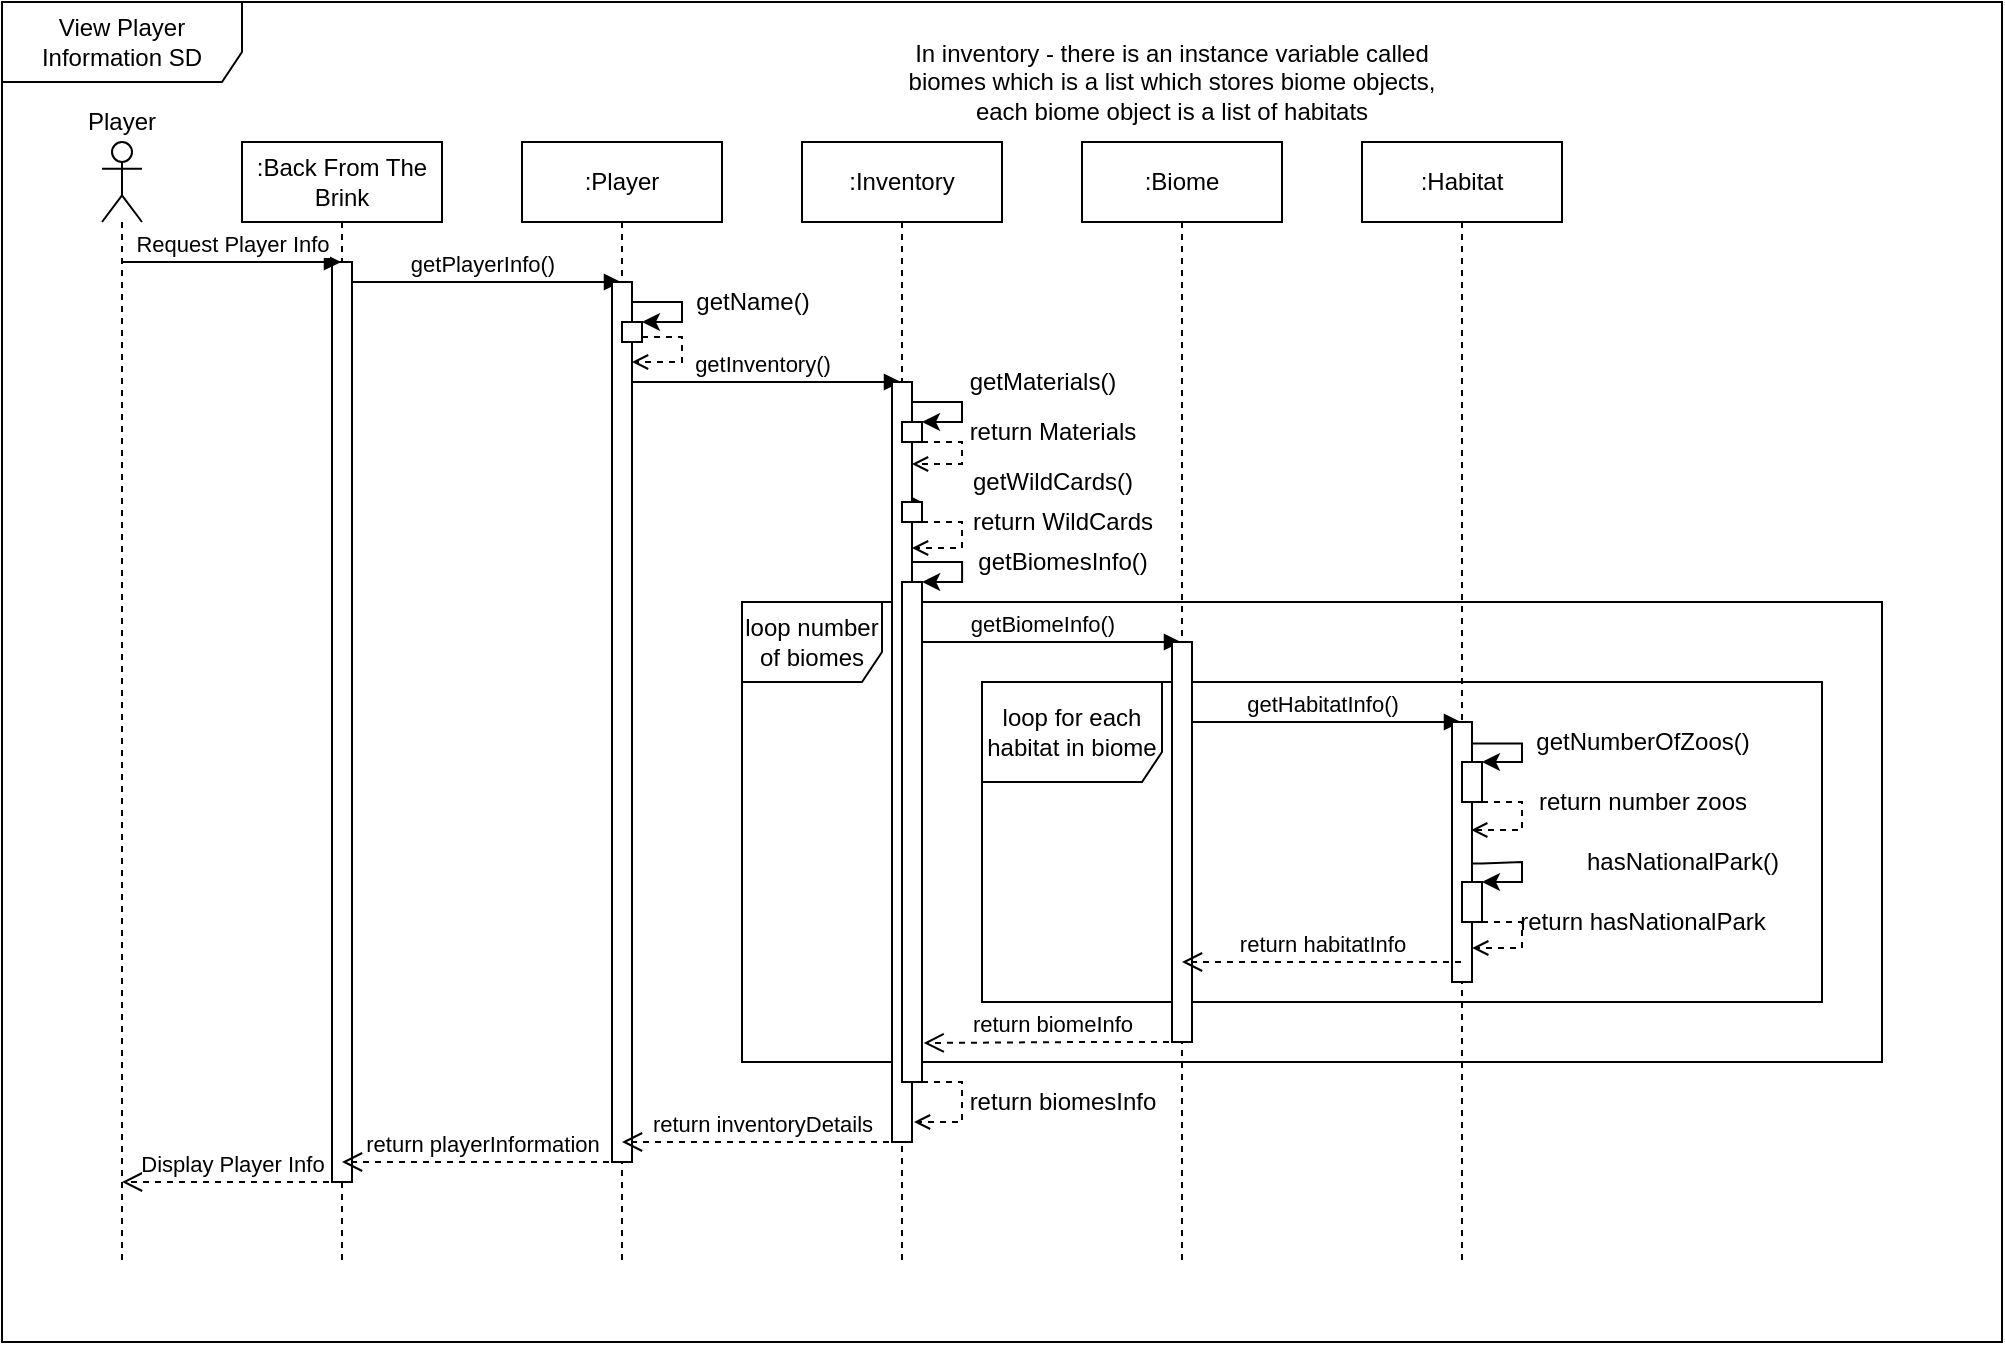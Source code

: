 <mxfile version="13.10.8" type="device"><diagram id="ssxtzul3MrH_a-VUQCv8" name="Page-1"><mxGraphModel dx="665" dy="1467" grid="1" gridSize="10" guides="1" tooltips="1" connect="1" arrows="1" fold="1" page="1" pageScale="1" pageWidth="827" pageHeight="1169" math="0" shadow="0"><root><mxCell id="0"/><mxCell id="1" parent="0"/><mxCell id="PecJKs2oapgsShI88eAS-20" value="loop for each habitat in biome" style="shape=umlFrame;whiteSpace=wrap;html=1;width=90;height=50;" parent="1" vertex="1"><mxGeometry x="570" y="230" width="420" height="160" as="geometry"/></mxCell><mxCell id="PecJKs2oapgsShI88eAS-19" value="loop number of biomes" style="shape=umlFrame;whiteSpace=wrap;html=1;width=70;height=40;" parent="1" vertex="1"><mxGeometry x="450" y="190" width="570" height="230" as="geometry"/></mxCell><mxCell id="PecJKs2oapgsShI88eAS-25" value="View Player Information SD" style="shape=umlFrame;whiteSpace=wrap;html=1;width=120;height=40;" parent="1" vertex="1"><mxGeometry x="80" y="-110" width="1000" height="670" as="geometry"/></mxCell><mxCell id="yDcuYn_vrPAPysd2zKXM-14" value="getPlayerInfo()" style="html=1;verticalAlign=bottom;endArrow=block;" parent="1" source="yDcuYn_vrPAPysd2zKXM-4" target="yDcuYn_vrPAPysd2zKXM-5" edge="1"><mxGeometry width="80" relative="1" as="geometry"><mxPoint x="149.5" y="30" as="sourcePoint"/><mxPoint x="259.5" y="30" as="targetPoint"/><Array as="points"><mxPoint x="250" y="30"/></Array></mxGeometry></mxCell><mxCell id="yDcuYn_vrPAPysd2zKXM-19" value="getInventory()" style="html=1;verticalAlign=bottom;endArrow=block;" parent="1" source="yDcuYn_vrPAPysd2zKXM-5" target="yDcuYn_vrPAPysd2zKXM-6" edge="1"><mxGeometry width="80" relative="1" as="geometry"><mxPoint x="400" y="70" as="sourcePoint"/><mxPoint x="410" y="100" as="targetPoint"/><Array as="points"><mxPoint x="500" y="80"/></Array></mxGeometry></mxCell><mxCell id="yDcuYn_vrPAPysd2zKXM-68" value="getHabitatInfo()" style="html=1;verticalAlign=bottom;endArrow=block;" parent="1" source="yDcuYn_vrPAPysd2zKXM-53" target="yDcuYn_vrPAPysd2zKXM-65" edge="1"><mxGeometry width="80" relative="1" as="geometry"><mxPoint x="550" y="180" as="sourcePoint"/><mxPoint x="630" y="180" as="targetPoint"/><Array as="points"><mxPoint x="740" y="250"/></Array></mxGeometry></mxCell><mxCell id="yDcuYn_vrPAPysd2zKXM-59" value="getBiomeInfo()" style="html=1;verticalAlign=bottom;endArrow=block;" parent="1" source="yDcuYn_vrPAPysd2zKXM-6" target="yDcuYn_vrPAPysd2zKXM-53" edge="1"><mxGeometry width="80" relative="1" as="geometry"><mxPoint x="520" y="270" as="sourcePoint"/><mxPoint x="600" y="270" as="targetPoint"/><Array as="points"><mxPoint x="600" y="210"/></Array></mxGeometry></mxCell><mxCell id="yDcuYn_vrPAPysd2zKXM-51" style="edgeStyle=orthogonalEdgeStyle;rounded=0;orthogonalLoop=1;jettySize=auto;html=1;" parent="1" edge="1"><mxGeometry relative="1" as="geometry"><mxPoint x="529.999" y="170" as="sourcePoint"/><mxPoint x="540.07" y="180" as="targetPoint"/><Array as="points"><mxPoint x="560.07" y="170"/><mxPoint x="560.07" y="180"/></Array></mxGeometry></mxCell><mxCell id="yDcuYn_vrPAPysd2zKXM-48" style="edgeStyle=orthogonalEdgeStyle;rounded=0;orthogonalLoop=1;jettySize=auto;html=1;" parent="1" source="yDcuYn_vrPAPysd2zKXM-6" edge="1"><mxGeometry relative="1" as="geometry"><mxPoint x="550" y="130" as="sourcePoint"/><mxPoint x="540" y="140" as="targetPoint"/><Array as="points"><mxPoint x="560" y="130"/><mxPoint x="560" y="140"/></Array></mxGeometry></mxCell><mxCell id="yDcuYn_vrPAPysd2zKXM-3" value="" style="shape=umlLifeline;participant=umlActor;perimeter=lifelinePerimeter;whiteSpace=wrap;html=1;container=1;collapsible=0;recursiveResize=0;verticalAlign=top;spacingTop=36;outlineConnect=0;" parent="1" vertex="1"><mxGeometry x="130" y="-40" width="20" height="560" as="geometry"/></mxCell><mxCell id="yDcuYn_vrPAPysd2zKXM-4" value=":Back From The Brink" style="shape=umlLifeline;perimeter=lifelinePerimeter;whiteSpace=wrap;html=1;container=1;collapsible=0;recursiveResize=0;outlineConnect=0;" parent="1" vertex="1"><mxGeometry x="200" y="-40" width="100" height="560" as="geometry"/></mxCell><mxCell id="yDcuYn_vrPAPysd2zKXM-7" value="" style="rounded=0;whiteSpace=wrap;html=1;" parent="yDcuYn_vrPAPysd2zKXM-4" vertex="1"><mxGeometry x="45" y="60" width="10" height="460" as="geometry"/></mxCell><mxCell id="yDcuYn_vrPAPysd2zKXM-5" value=":Player" style="shape=umlLifeline;perimeter=lifelinePerimeter;whiteSpace=wrap;html=1;container=1;collapsible=0;recursiveResize=0;outlineConnect=0;" parent="1" vertex="1"><mxGeometry x="340" y="-40" width="100" height="560" as="geometry"/></mxCell><mxCell id="yDcuYn_vrPAPysd2zKXM-9" value="" style="rounded=0;whiteSpace=wrap;html=1;" parent="yDcuYn_vrPAPysd2zKXM-5" vertex="1"><mxGeometry x="45" y="70" width="10" height="440" as="geometry"/></mxCell><mxCell id="yDcuYn_vrPAPysd2zKXM-6" value=":Inventory" style="shape=umlLifeline;perimeter=lifelinePerimeter;whiteSpace=wrap;html=1;container=1;collapsible=0;recursiveResize=0;outlineConnect=0;" parent="1" vertex="1"><mxGeometry x="480" y="-40" width="100" height="560" as="geometry"/></mxCell><mxCell id="yDcuYn_vrPAPysd2zKXM-10" value="" style="rounded=0;whiteSpace=wrap;html=1;" parent="yDcuYn_vrPAPysd2zKXM-6" vertex="1"><mxGeometry x="45" y="120" width="10" height="380" as="geometry"/></mxCell><mxCell id="yDcuYn_vrPAPysd2zKXM-49" style="edgeStyle=orthogonalEdgeStyle;rounded=0;orthogonalLoop=1;jettySize=auto;html=1;exitX=1;exitY=1;exitDx=0;exitDy=0;dashed=1;endArrow=open;endFill=0;" parent="yDcuYn_vrPAPysd2zKXM-6" source="yDcuYn_vrPAPysd2zKXM-28" edge="1"><mxGeometry relative="1" as="geometry"><mxPoint x="55" y="203" as="targetPoint"/><Array as="points"><mxPoint x="80" y="190"/><mxPoint x="80" y="203"/></Array></mxGeometry></mxCell><mxCell id="yDcuYn_vrPAPysd2zKXM-28" value="" style="rounded=0;whiteSpace=wrap;html=1;" parent="yDcuYn_vrPAPysd2zKXM-6" vertex="1"><mxGeometry x="50" y="180" width="10" height="10" as="geometry"/></mxCell><mxCell id="yDcuYn_vrPAPysd2zKXM-33" value="" style="rounded=0;whiteSpace=wrap;html=1;" parent="yDcuYn_vrPAPysd2zKXM-6" vertex="1"><mxGeometry x="50" y="220" width="10" height="250" as="geometry"/></mxCell><mxCell id="yDcuYn_vrPAPysd2zKXM-82" value="" style="endArrow=open;html=1;exitX=1;exitY=1;exitDx=0;exitDy=0;edgeStyle=orthogonalEdgeStyle;startArrow=none;startFill=0;rounded=0;dashed=1;endFill=0;" parent="yDcuYn_vrPAPysd2zKXM-6" source="yDcuYn_vrPAPysd2zKXM-33" edge="1"><mxGeometry width="50" height="50" relative="1" as="geometry"><mxPoint x="-10" y="220" as="sourcePoint"/><mxPoint x="56" y="490" as="targetPoint"/><Array as="points"><mxPoint x="80" y="470"/><mxPoint x="80" y="490"/><mxPoint x="56" y="490"/></Array></mxGeometry></mxCell><mxCell id="yDcuYn_vrPAPysd2zKXM-13" value="Request Player Info" style="html=1;verticalAlign=bottom;endArrow=block;" parent="1" source="yDcuYn_vrPAPysd2zKXM-3" target="yDcuYn_vrPAPysd2zKXM-4" edge="1"><mxGeometry width="80" relative="1" as="geometry"><mxPoint x="330" y="100" as="sourcePoint"/><mxPoint x="410" y="100" as="targetPoint"/><Array as="points"><mxPoint x="240" y="20"/></Array></mxGeometry></mxCell><mxCell id="yDcuYn_vrPAPysd2zKXM-42" style="edgeStyle=orthogonalEdgeStyle;rounded=0;orthogonalLoop=1;jettySize=auto;html=1;exitX=1;exitY=0.75;exitDx=0;exitDy=0;dashed=1;endArrow=open;endFill=0;" parent="1" source="yDcuYn_vrPAPysd2zKXM-15" edge="1"><mxGeometry relative="1" as="geometry"><mxPoint x="395" y="70" as="targetPoint"/><Array as="points"><mxPoint x="420" y="57"/><mxPoint x="420" y="70"/></Array></mxGeometry></mxCell><mxCell id="yDcuYn_vrPAPysd2zKXM-15" value="" style="rounded=0;whiteSpace=wrap;html=1;" parent="1" vertex="1"><mxGeometry x="390" y="50" width="10" height="10" as="geometry"/></mxCell><mxCell id="yDcuYn_vrPAPysd2zKXM-16" style="edgeStyle=orthogonalEdgeStyle;rounded=0;orthogonalLoop=1;jettySize=auto;html=1;entryX=1;entryY=0;entryDx=0;entryDy=0;" parent="1" target="yDcuYn_vrPAPysd2zKXM-15" edge="1"><mxGeometry relative="1" as="geometry"><mxPoint x="395" y="40" as="sourcePoint"/><Array as="points"><mxPoint x="395" y="40"/><mxPoint x="420" y="40"/><mxPoint x="420" y="50"/></Array></mxGeometry></mxCell><mxCell id="yDcuYn_vrPAPysd2zKXM-17" value="getName()" style="text;html=1;align=center;verticalAlign=middle;resizable=0;points=[];autosize=1;" parent="1" vertex="1"><mxGeometry x="420" y="30" width="70" height="20" as="geometry"/></mxCell><mxCell id="yDcuYn_vrPAPysd2zKXM-46" style="edgeStyle=orthogonalEdgeStyle;rounded=0;orthogonalLoop=1;jettySize=auto;html=1;exitX=1;exitY=1;exitDx=0;exitDy=0;dashed=1;endArrow=open;endFill=0;" parent="1" source="yDcuYn_vrPAPysd2zKXM-20" edge="1"><mxGeometry relative="1" as="geometry"><mxPoint x="535" y="121" as="targetPoint"/><Array as="points"><mxPoint x="560" y="110"/><mxPoint x="560" y="121"/></Array></mxGeometry></mxCell><mxCell id="yDcuYn_vrPAPysd2zKXM-20" value="" style="rounded=0;whiteSpace=wrap;html=1;" parent="1" vertex="1"><mxGeometry x="530" y="100" width="10" height="10" as="geometry"/></mxCell><mxCell id="yDcuYn_vrPAPysd2zKXM-21" style="edgeStyle=orthogonalEdgeStyle;rounded=0;orthogonalLoop=1;jettySize=auto;html=1;exitX=1;exitY=0;exitDx=0;exitDy=0;entryX=1;entryY=0;entryDx=0;entryDy=0;" parent="1" source="yDcuYn_vrPAPysd2zKXM-10" target="yDcuYn_vrPAPysd2zKXM-20" edge="1"><mxGeometry relative="1" as="geometry"><Array as="points"><mxPoint x="535" y="90"/><mxPoint x="560" y="90"/><mxPoint x="560" y="100"/></Array></mxGeometry></mxCell><mxCell id="yDcuYn_vrPAPysd2zKXM-23" value="getMaterials()" style="text;html=1;align=center;verticalAlign=middle;resizable=0;points=[];autosize=1;" parent="1" vertex="1"><mxGeometry x="555" y="70" width="90" height="20" as="geometry"/></mxCell><mxCell id="yDcuYn_vrPAPysd2zKXM-32" value="getWildCards()" style="text;html=1;align=center;verticalAlign=middle;resizable=0;points=[];autosize=1;" parent="1" vertex="1"><mxGeometry x="555" y="120" width="100" height="20" as="geometry"/></mxCell><mxCell id="yDcuYn_vrPAPysd2zKXM-47" value="return Materials" style="text;html=1;align=center;verticalAlign=middle;resizable=0;points=[];autosize=1;" parent="1" vertex="1"><mxGeometry x="555" y="95" width="100" height="20" as="geometry"/></mxCell><mxCell id="yDcuYn_vrPAPysd2zKXM-50" value="return WildCards" style="text;html=1;align=center;verticalAlign=middle;resizable=0;points=[];autosize=1;" parent="1" vertex="1"><mxGeometry x="555" y="140" width="110" height="20" as="geometry"/></mxCell><mxCell id="yDcuYn_vrPAPysd2zKXM-52" value="getBiomesInfo()" style="text;html=1;align=center;verticalAlign=middle;resizable=0;points=[];autosize=1;" parent="1" vertex="1"><mxGeometry x="560" y="160" width="100" height="20" as="geometry"/></mxCell><mxCell id="yDcuYn_vrPAPysd2zKXM-53" value=":Biome" style="shape=umlLifeline;perimeter=lifelinePerimeter;whiteSpace=wrap;html=1;container=1;collapsible=0;recursiveResize=0;outlineConnect=0;" parent="1" vertex="1"><mxGeometry x="620" y="-40" width="100" height="560" as="geometry"/></mxCell><mxCell id="yDcuYn_vrPAPysd2zKXM-54" value="" style="rounded=0;whiteSpace=wrap;html=1;" parent="yDcuYn_vrPAPysd2zKXM-53" vertex="1"><mxGeometry x="45" y="250" width="10" height="200" as="geometry"/></mxCell><mxCell id="yDcuYn_vrPAPysd2zKXM-65" value=":Habitat" style="shape=umlLifeline;perimeter=lifelinePerimeter;whiteSpace=wrap;html=1;container=1;collapsible=0;recursiveResize=0;outlineConnect=0;" parent="1" vertex="1"><mxGeometry x="760" y="-40" width="100" height="560" as="geometry"/></mxCell><mxCell id="PecJKs2oapgsShI88eAS-21" style="edgeStyle=orthogonalEdgeStyle;rounded=0;orthogonalLoop=1;jettySize=auto;html=1;exitX=1.033;exitY=0.083;exitDx=0;exitDy=0;entryX=1;entryY=0;entryDx=0;entryDy=0;exitPerimeter=0;" parent="yDcuYn_vrPAPysd2zKXM-65" source="yDcuYn_vrPAPysd2zKXM-66" target="PecJKs2oapgsShI88eAS-8" edge="1"><mxGeometry relative="1" as="geometry"><Array as="points"><mxPoint x="80" y="301"/><mxPoint x="80" y="310"/></Array></mxGeometry></mxCell><mxCell id="yDcuYn_vrPAPysd2zKXM-66" value="" style="rounded=0;whiteSpace=wrap;html=1;" parent="yDcuYn_vrPAPysd2zKXM-65" vertex="1"><mxGeometry x="45" y="290" width="10" height="130" as="geometry"/></mxCell><mxCell id="PecJKs2oapgsShI88eAS-22" style="edgeStyle=orthogonalEdgeStyle;rounded=0;orthogonalLoop=1;jettySize=auto;html=1;exitX=1;exitY=1;exitDx=0;exitDy=0;entryX=0.957;entryY=0.418;entryDx=0;entryDy=0;entryPerimeter=0;dashed=1;endArrow=open;endFill=0;" parent="yDcuYn_vrPAPysd2zKXM-65" source="PecJKs2oapgsShI88eAS-8" target="yDcuYn_vrPAPysd2zKXM-66" edge="1"><mxGeometry relative="1" as="geometry"><mxPoint x="55" y="350" as="targetPoint"/><Array as="points"><mxPoint x="80" y="330"/><mxPoint x="80" y="344"/><mxPoint x="55" y="344"/></Array></mxGeometry></mxCell><mxCell id="PecJKs2oapgsShI88eAS-8" value="" style="rounded=0;whiteSpace=wrap;html=1;" parent="yDcuYn_vrPAPysd2zKXM-65" vertex="1"><mxGeometry x="50" y="310" width="10" height="20" as="geometry"/></mxCell><mxCell id="PecJKs2oapgsShI88eAS-16" style="edgeStyle=orthogonalEdgeStyle;rounded=0;orthogonalLoop=1;jettySize=auto;html=1;exitX=1;exitY=1;exitDx=0;exitDy=0;dashed=1;entryX=1.008;entryY=0.866;entryDx=0;entryDy=0;entryPerimeter=0;endArrow=open;endFill=0;" parent="yDcuYn_vrPAPysd2zKXM-65" source="PecJKs2oapgsShI88eAS-9" target="yDcuYn_vrPAPysd2zKXM-66" edge="1"><mxGeometry relative="1" as="geometry"><mxPoint x="53" y="410" as="targetPoint"/><Array as="points"><mxPoint x="80" y="390"/><mxPoint x="80" y="403"/><mxPoint x="55" y="403"/></Array></mxGeometry></mxCell><mxCell id="PecJKs2oapgsShI88eAS-9" value="" style="rounded=0;whiteSpace=wrap;html=1;" parent="yDcuYn_vrPAPysd2zKXM-65" vertex="1"><mxGeometry x="50" y="370" width="10" height="20" as="geometry"/></mxCell><mxCell id="PecJKs2oapgsShI88eAS-14" style="edgeStyle=orthogonalEdgeStyle;rounded=0;orthogonalLoop=1;jettySize=auto;html=1;entryX=1;entryY=0;entryDx=0;entryDy=0;exitX=1.04;exitY=0.544;exitDx=0;exitDy=0;exitPerimeter=0;" parent="yDcuYn_vrPAPysd2zKXM-65" source="yDcuYn_vrPAPysd2zKXM-66" target="PecJKs2oapgsShI88eAS-9" edge="1"><mxGeometry relative="1" as="geometry"><mxPoint x="60" y="370" as="sourcePoint"/><mxPoint x="67.5" y="290" as="targetPoint"/><Array as="points"><mxPoint x="60" y="361"/><mxPoint x="80" y="360"/><mxPoint x="80" y="380"/></Array></mxGeometry></mxCell><mxCell id="yDcuYn_vrPAPysd2zKXM-78" value="return habitatInfo" style="html=1;verticalAlign=bottom;endArrow=open;dashed=1;endSize=8;" parent="1" source="yDcuYn_vrPAPysd2zKXM-65" target="yDcuYn_vrPAPysd2zKXM-53" edge="1"><mxGeometry relative="1" as="geometry"><mxPoint x="660" y="220" as="sourcePoint"/><mxPoint x="580" y="220" as="targetPoint"/><Array as="points"><mxPoint x="790" y="370"/><mxPoint x="730" y="370"/></Array></mxGeometry></mxCell><mxCell id="yDcuYn_vrPAPysd2zKXM-80" value="return biomeInfo" style="html=1;verticalAlign=bottom;endArrow=open;dashed=1;endSize=8;entryX=1.083;entryY=0.922;entryDx=0;entryDy=0;entryPerimeter=0;" parent="1" source="yDcuYn_vrPAPysd2zKXM-53" target="yDcuYn_vrPAPysd2zKXM-33" edge="1"><mxGeometry relative="1" as="geometry"><mxPoint x="650" y="270" as="sourcePoint"/><mxPoint x="540" y="380" as="targetPoint"/><Array as="points"><mxPoint x="620" y="410"/></Array></mxGeometry></mxCell><mxCell id="yDcuYn_vrPAPysd2zKXM-83" value="return biomesInfo" style="text;html=1;align=center;verticalAlign=middle;resizable=0;points=[];autosize=1;" parent="1" vertex="1"><mxGeometry x="555" y="430" width="110" height="20" as="geometry"/></mxCell><mxCell id="yDcuYn_vrPAPysd2zKXM-84" value="return inventoryDetails" style="html=1;verticalAlign=bottom;endArrow=open;dashed=1;endSize=8;" parent="1" source="yDcuYn_vrPAPysd2zKXM-6" target="yDcuYn_vrPAPysd2zKXM-5" edge="1"><mxGeometry relative="1" as="geometry"><mxPoint x="540" y="210" as="sourcePoint"/><mxPoint x="460" y="210" as="targetPoint"/><Array as="points"><mxPoint x="470" y="460"/></Array></mxGeometry></mxCell><mxCell id="yDcuYn_vrPAPysd2zKXM-85" value="return playerInformation" style="html=1;verticalAlign=bottom;endArrow=open;dashed=1;endSize=8;" parent="1" source="yDcuYn_vrPAPysd2zKXM-5" target="yDcuYn_vrPAPysd2zKXM-4" edge="1"><mxGeometry relative="1" as="geometry"><mxPoint x="539.5" y="300.0" as="sourcePoint"/><mxPoint x="399.81" y="300.0" as="targetPoint"/><Array as="points"><mxPoint x="330" y="470"/></Array></mxGeometry></mxCell><mxCell id="yDcuYn_vrPAPysd2zKXM-86" value="Display Player Info" style="html=1;verticalAlign=bottom;endArrow=open;dashed=1;endSize=8;" parent="1" source="yDcuYn_vrPAPysd2zKXM-4" target="yDcuYn_vrPAPysd2zKXM-3" edge="1"><mxGeometry relative="1" as="geometry"><mxPoint x="399.5" y="310.0" as="sourcePoint"/><mxPoint x="259.81" y="310.0" as="targetPoint"/><Array as="points"><mxPoint x="190" y="480"/></Array></mxGeometry></mxCell><mxCell id="PecJKs2oapgsShI88eAS-11" value="getNumberOfZoos()" style="text;html=1;align=center;verticalAlign=middle;resizable=0;points=[];autosize=1;" parent="1" vertex="1"><mxGeometry x="840" y="250" width="120" height="20" as="geometry"/></mxCell><mxCell id="PecJKs2oapgsShI88eAS-13" value="return number zoos" style="text;html=1;align=center;verticalAlign=middle;resizable=0;points=[];autosize=1;" parent="1" vertex="1"><mxGeometry x="840" y="280" width="120" height="20" as="geometry"/></mxCell><mxCell id="PecJKs2oapgsShI88eAS-15" value="hasNationalPark()" style="text;html=1;align=center;verticalAlign=middle;resizable=0;points=[];autosize=1;" parent="1" vertex="1"><mxGeometry x="865" y="310" width="110" height="20" as="geometry"/></mxCell><mxCell id="PecJKs2oapgsShI88eAS-17" value="return hasNationalPark" style="text;html=1;align=center;verticalAlign=middle;resizable=0;points=[];autosize=1;" parent="1" vertex="1"><mxGeometry x="830" y="340" width="140" height="20" as="geometry"/></mxCell><mxCell id="PecJKs2oapgsShI88eAS-26" value="In inventory - there is an instance variable called biomes which is a list which stores biome objects, each biome object is a list of habitats" style="text;html=1;strokeColor=none;fillColor=none;align=center;verticalAlign=middle;whiteSpace=wrap;rounded=0;" parent="1" vertex="1"><mxGeometry x="520" y="-80" width="290" height="20" as="geometry"/></mxCell><mxCell id="5fgOOEnHWgoZNP_KPymT-1" value="Player" style="text;html=1;strokeColor=none;fillColor=none;align=center;verticalAlign=middle;whiteSpace=wrap;rounded=0;" vertex="1" parent="1"><mxGeometry x="120" y="-60" width="40" height="20" as="geometry"/></mxCell></root></mxGraphModel></diagram></mxfile>